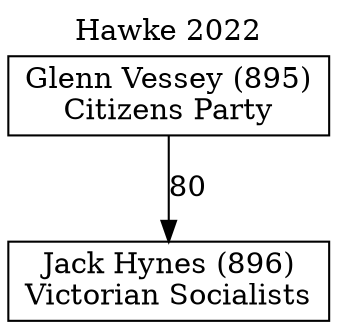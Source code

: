 // House preference flow
digraph "Jack Hynes (896)_Hawke_2022" {
	graph [label="Hawke 2022" labelloc=t mclimit=10]
	node [shape=box]
	"Jack Hynes (896)" [label="Jack Hynes (896)
Victorian Socialists"]
	"Glenn Vessey (895)" [label="Glenn Vessey (895)
Citizens Party"]
	"Glenn Vessey (895)" -> "Jack Hynes (896)" [label=80]
}
